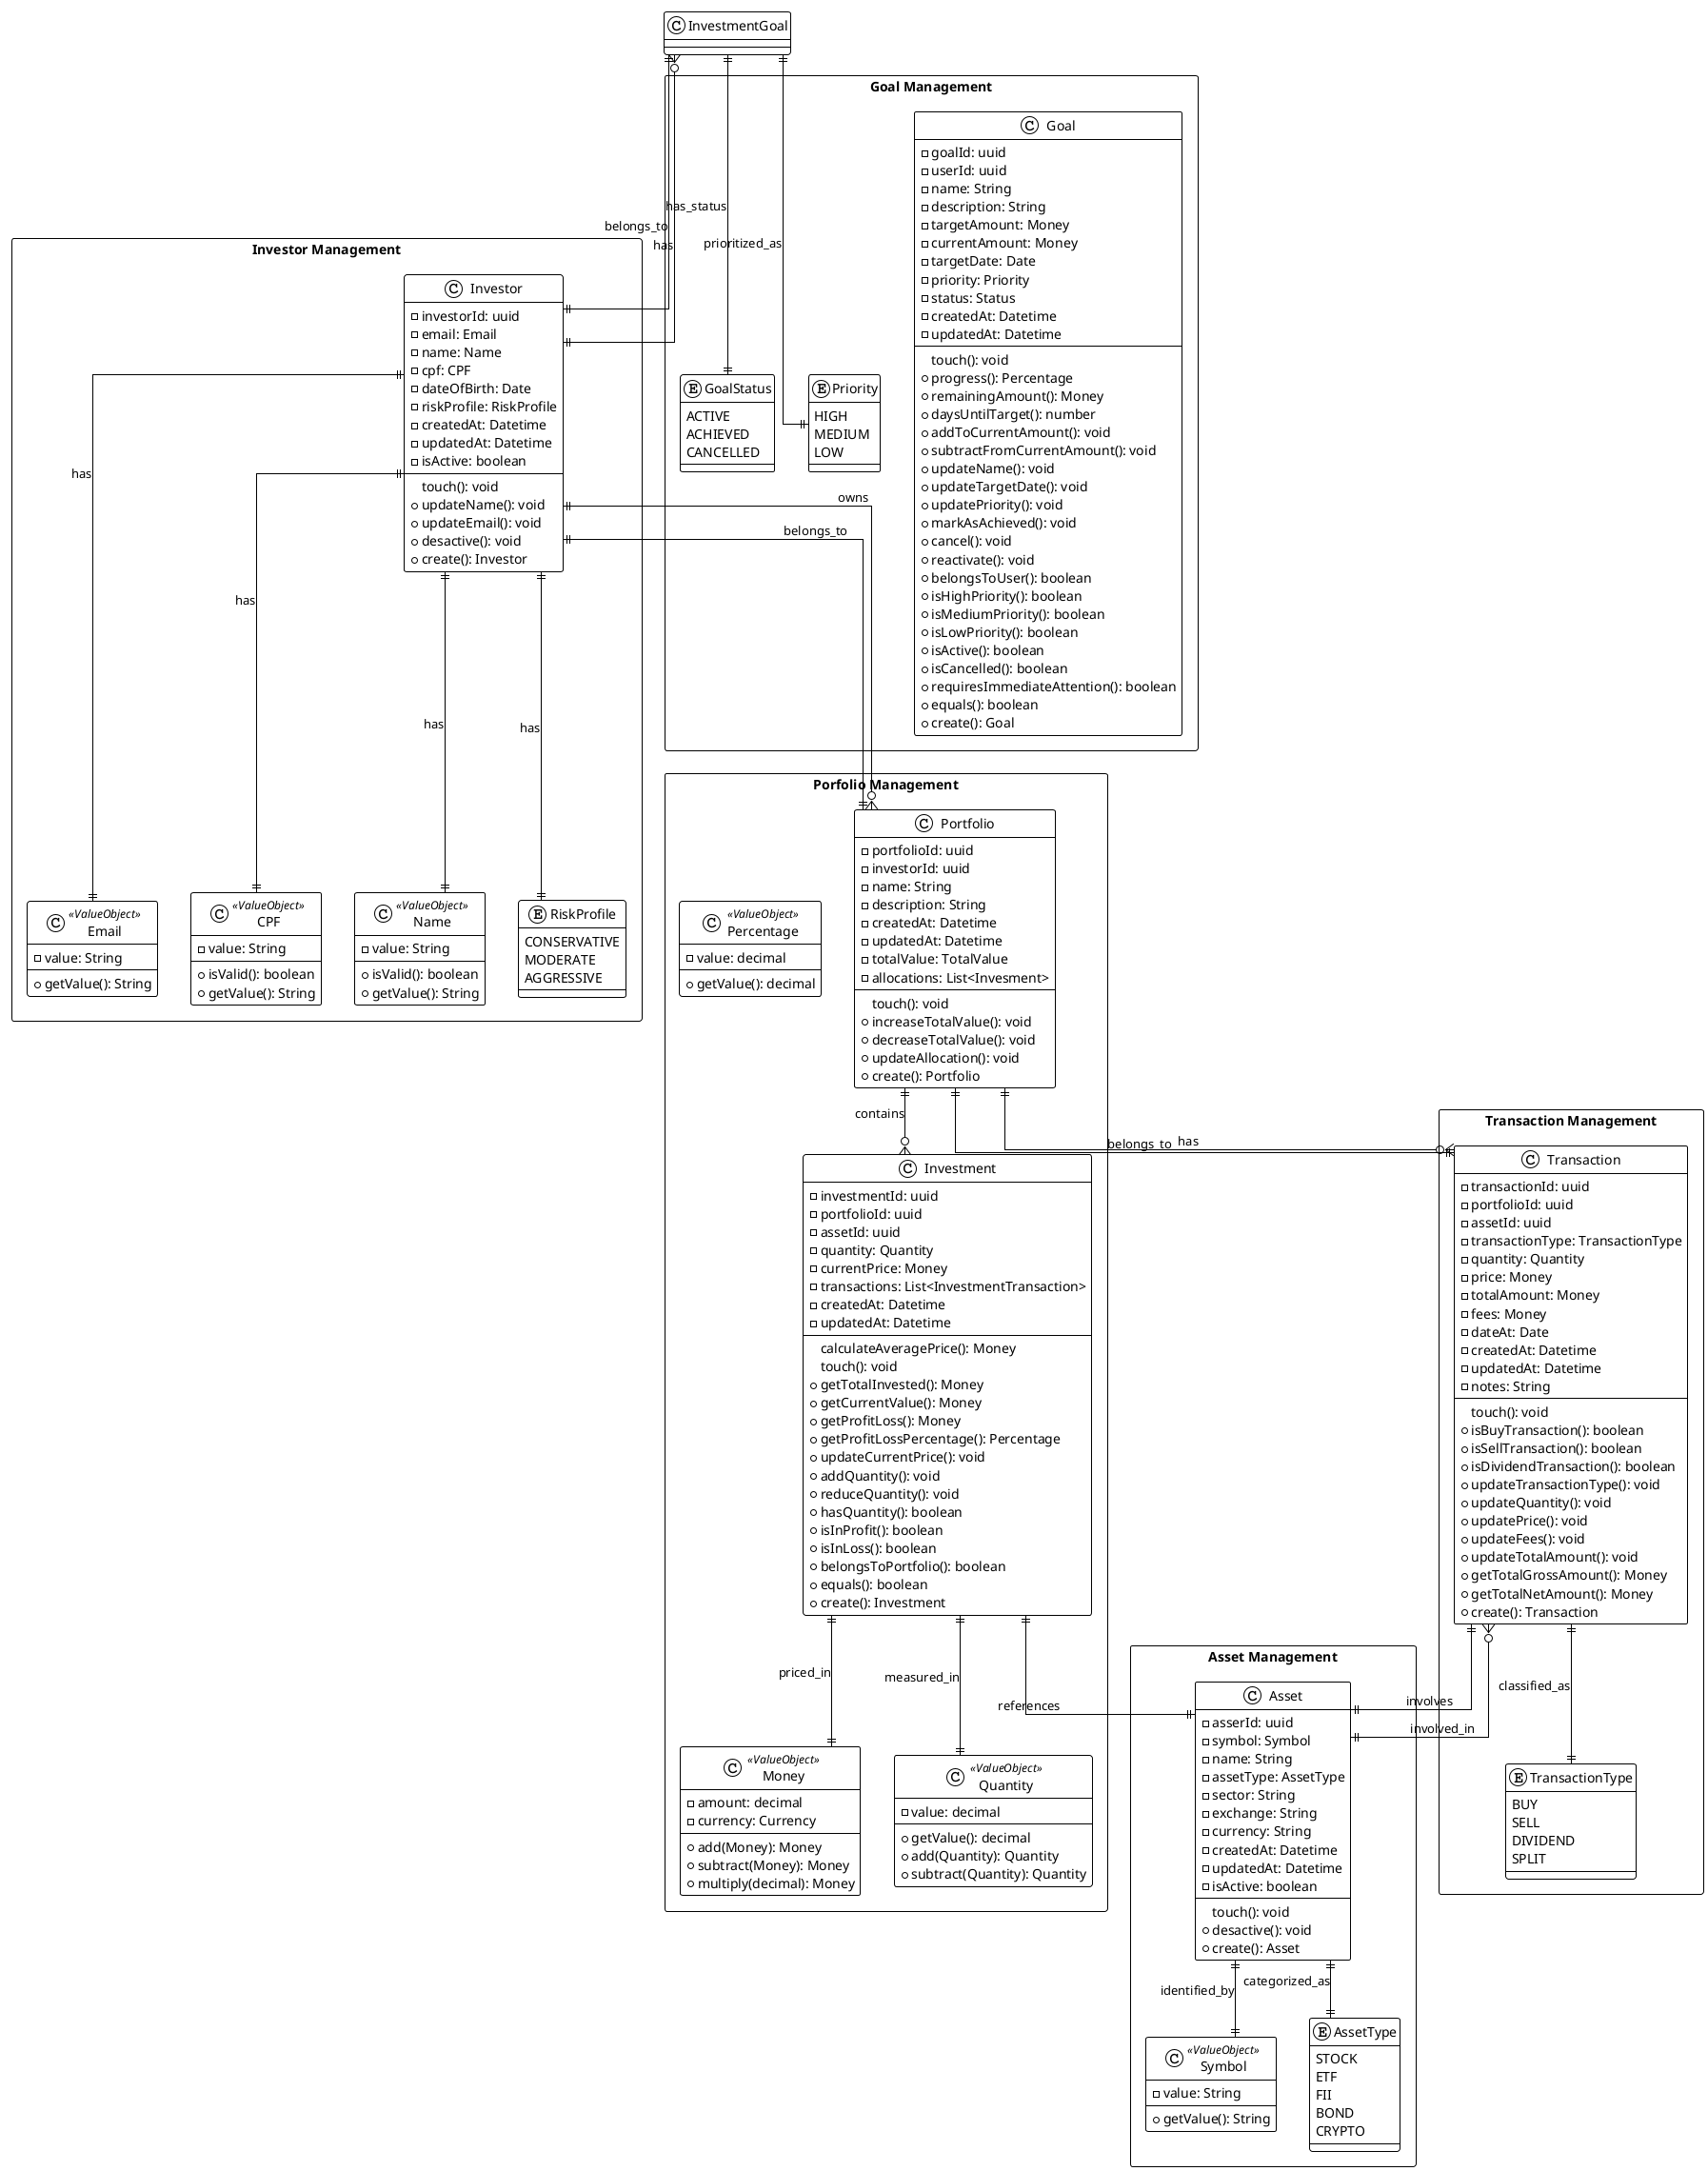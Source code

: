 @startuml Diagrama de Classes
!theme plain
skinparam Linetype ortho
skinparam PackageStyle rectangle

' Investor Management Domain
package "Investor Management" {

    class Investor {
        - investorId: uuid
        - email: Email
        - name: Name
        - cpf: CPF
        - dateOfBirth: Date
        - riskProfile: RiskProfile
        - createdAt: Datetime
        - updatedAt: Datetime
        - isActive: boolean

        touch(): void
        + updateName(): void
        + updateEmail(): void
        + desactive(): void
        + create(): Investor
    }

    class Email <<ValueObject>> {
        - value: String
        + getValue(): String
    }

    class CPF <<ValueObject>> {
        - value: String
        + isValid(): boolean
        + getValue(): String
    }

    class Name <<ValueObject>> {
        - value: String
        + isValid(): boolean
        + getValue(): String
    }

    enum RiskProfile {
        CONSERVATIVE
        MODERATE
        AGGRESSIVE
    }
}

'Portfolio Management Domain
package "Porfolio Management" {
    class Portfolio {
        - portfolioId: uuid
        - investorId: uuid
        - name: String
        - description: String
        - createdAt: Datetime
        - updatedAt: Datetime
        - totalValue: TotalValue
        - allocations: List<Invesment>

        touch(): void
        + increaseTotalValue(): void
        + decreaseTotalValue(): void
        + updateAllocation(): void
        + create(): Portfolio
    }

    class Investment {
        - investmentId: uuid
        - portfolioId: uuid
        - assetId: uuid
        - quantity: Quantity
        - currentPrice: Money
        - transactions: List<InvestmentTransaction>
        - createdAt: Datetime
        - updatedAt: Datetime

        calculateAveragePrice(): Money
        touch(): void
        + getTotalInvested(): Money
        + getCurrentValue(): Money
        + getProfitLoss(): Money
        + getProfitLossPercentage(): Percentage
        + updateCurrentPrice(): void
        + addQuantity(): void
        + reduceQuantity(): void
        + hasQuantity(): boolean
        + isInProfit(): boolean
        + isInLoss(): boolean
        + belongsToPortfolio(): boolean
        + equals(): boolean
        + create(): Investment
    }

    class Money <<ValueObject>> {
        - amount: decimal
        - currency: Currency
        + add(Money): Money
        + subtract(Money): Money
        + multiply(decimal): Money
    }

    class Quantity <<ValueObject>> {
        - value: decimal
        + getValue(): decimal
        + add(Quantity): Quantity
        + subtract(Quantity): Quantity
    }

    class Percentage <<ValueObject>> {
        - value: decimal
        + getValue(): decimal
    }
}

' Transaction Management Domain
package "Transaction Management" {
    class Transaction {
        - transactionId: uuid
        - portfolioId: uuid
        - assetId: uuid
        - transactionType: TransactionType
        - quantity: Quantity
        - price: Money
        - totalAmount: Money
        - fees: Money
        - dateAt: Date
        - createdAt: Datetime
        - updatedAt: Datetime
        - notes: String

        touch(): void
        + isBuyTransaction(): boolean
        + isSellTransaction(): boolean
        + isDividendTransaction(): boolean
        + updateTransactionType(): void
        + updateQuantity(): void
        + updatePrice(): void
        + updateFees(): void
        + updateTotalAmount(): void
        + getTotalGrossAmount(): Money
        + getTotalNetAmount(): Money
        + create(): Transaction
    }

    enum TransactionType {
        BUY
        SELL
        DIVIDEND
        SPLIT
    }
}

' Asset Management Domain
package "Asset Management" {
    class Asset {
        - asserId: uuid
        - symbol: Symbol
        - name: String
        - assetType: AssetType
        - sector: String
        - exchange: String
        - currency: String
        - createdAt: Datetime
        - updatedAt: Datetime
        - isActive: boolean

        touch(): void
        + desactive(): void
        + create(): Asset
    }

    class Symbol <<ValueObject>> {
        - value: String
        + getValue(): String
    }

    enum AssetType {
        STOCK
        ETF
        FII
        BOND
        CRYPTO
    }
}

' Goal Management Domain
package "Goal Management" {
    class Goal {
        - goalId: uuid
        - userId: uuid
        - name: String
        - description: String
        - targetAmount: Money
        - currentAmount: Money
        - targetDate: Date
        - priority: Priority
        - status: Status
        - createdAt: Datetime
        - updatedAt: Datetime

        touch(): void
        + progress(): Percentage
        + remainingAmount(): Money
        + daysUntilTarget(): number
        + addToCurrentAmount(): void
        + subtractFromCurrentAmount(): void
        + updateName(): void
        + updateTargetDate(): void
        + updatePriority(): void
        + markAsAchieved(): void
        + cancel(): void
        + reactivate(): void
        + belongsToUser(): boolean
        + isHighPriority(): boolean
        + isMediumPriority(): boolean
        + isLowPriority(): boolean
        + isActive(): boolean
        + isCancelled(): boolean
        + requiresImmediateAttention(): boolean
        + equals(): boolean
        + create(): Goal
    }

    enum Priority {
        HIGH
        MEDIUM
        LOW
    }

    enum GoalStatus {
        ACTIVE
        ACHIEVED
        CANCELLED
    }
}

' Relationships
Investor ||--o{ Portfolio : owns
Investor ||--o{ InvestmentGoal : has
Investor ||--|| RiskProfile : has
Investor ||--|| Email : has
Investor ||--|| CPF : has
Investor ||--|| Name : has

Portfolio ||--o{ Investment : contains
Portfolio ||--|| Investor : belongs_to
Portfolio ||--o{ Transaction : has

Investment ||--|| Asset : references
Investment ||--|| Money : priced_in
Investment ||--|| Quantity : measured_in

Asset ||--|| AssetType : categorized_as
Asset ||--|| Symbol : identified_by
Asset ||--o{ Transaction : involved_in

Transaction ||--|| TransactionType : classified_as
Transaction ||--|| Portfolio : belongs_to
Transaction ||--|| Asset : involves

InvestmentGoal ||--|| Priority : prioritized_as
InvestmentGoal ||--|| GoalStatus : has_status
InvestmentGoal ||--|| Investor : belongs_to

@enduml